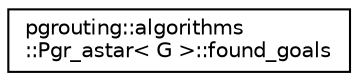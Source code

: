 digraph "Graphical Class Hierarchy"
{
  edge [fontname="Helvetica",fontsize="10",labelfontname="Helvetica",labelfontsize="10"];
  node [fontname="Helvetica",fontsize="10",shape=record];
  rankdir="LR";
  Node1 [label="pgrouting::algorithms\l::Pgr_astar\< G \>::found_goals",height=0.2,width=0.4,color="black", fillcolor="white", style="filled",URL="$structpgrouting_1_1algorithms_1_1Pgr__astar_1_1found__goals.html",tooltip="exception for termination "];
}

